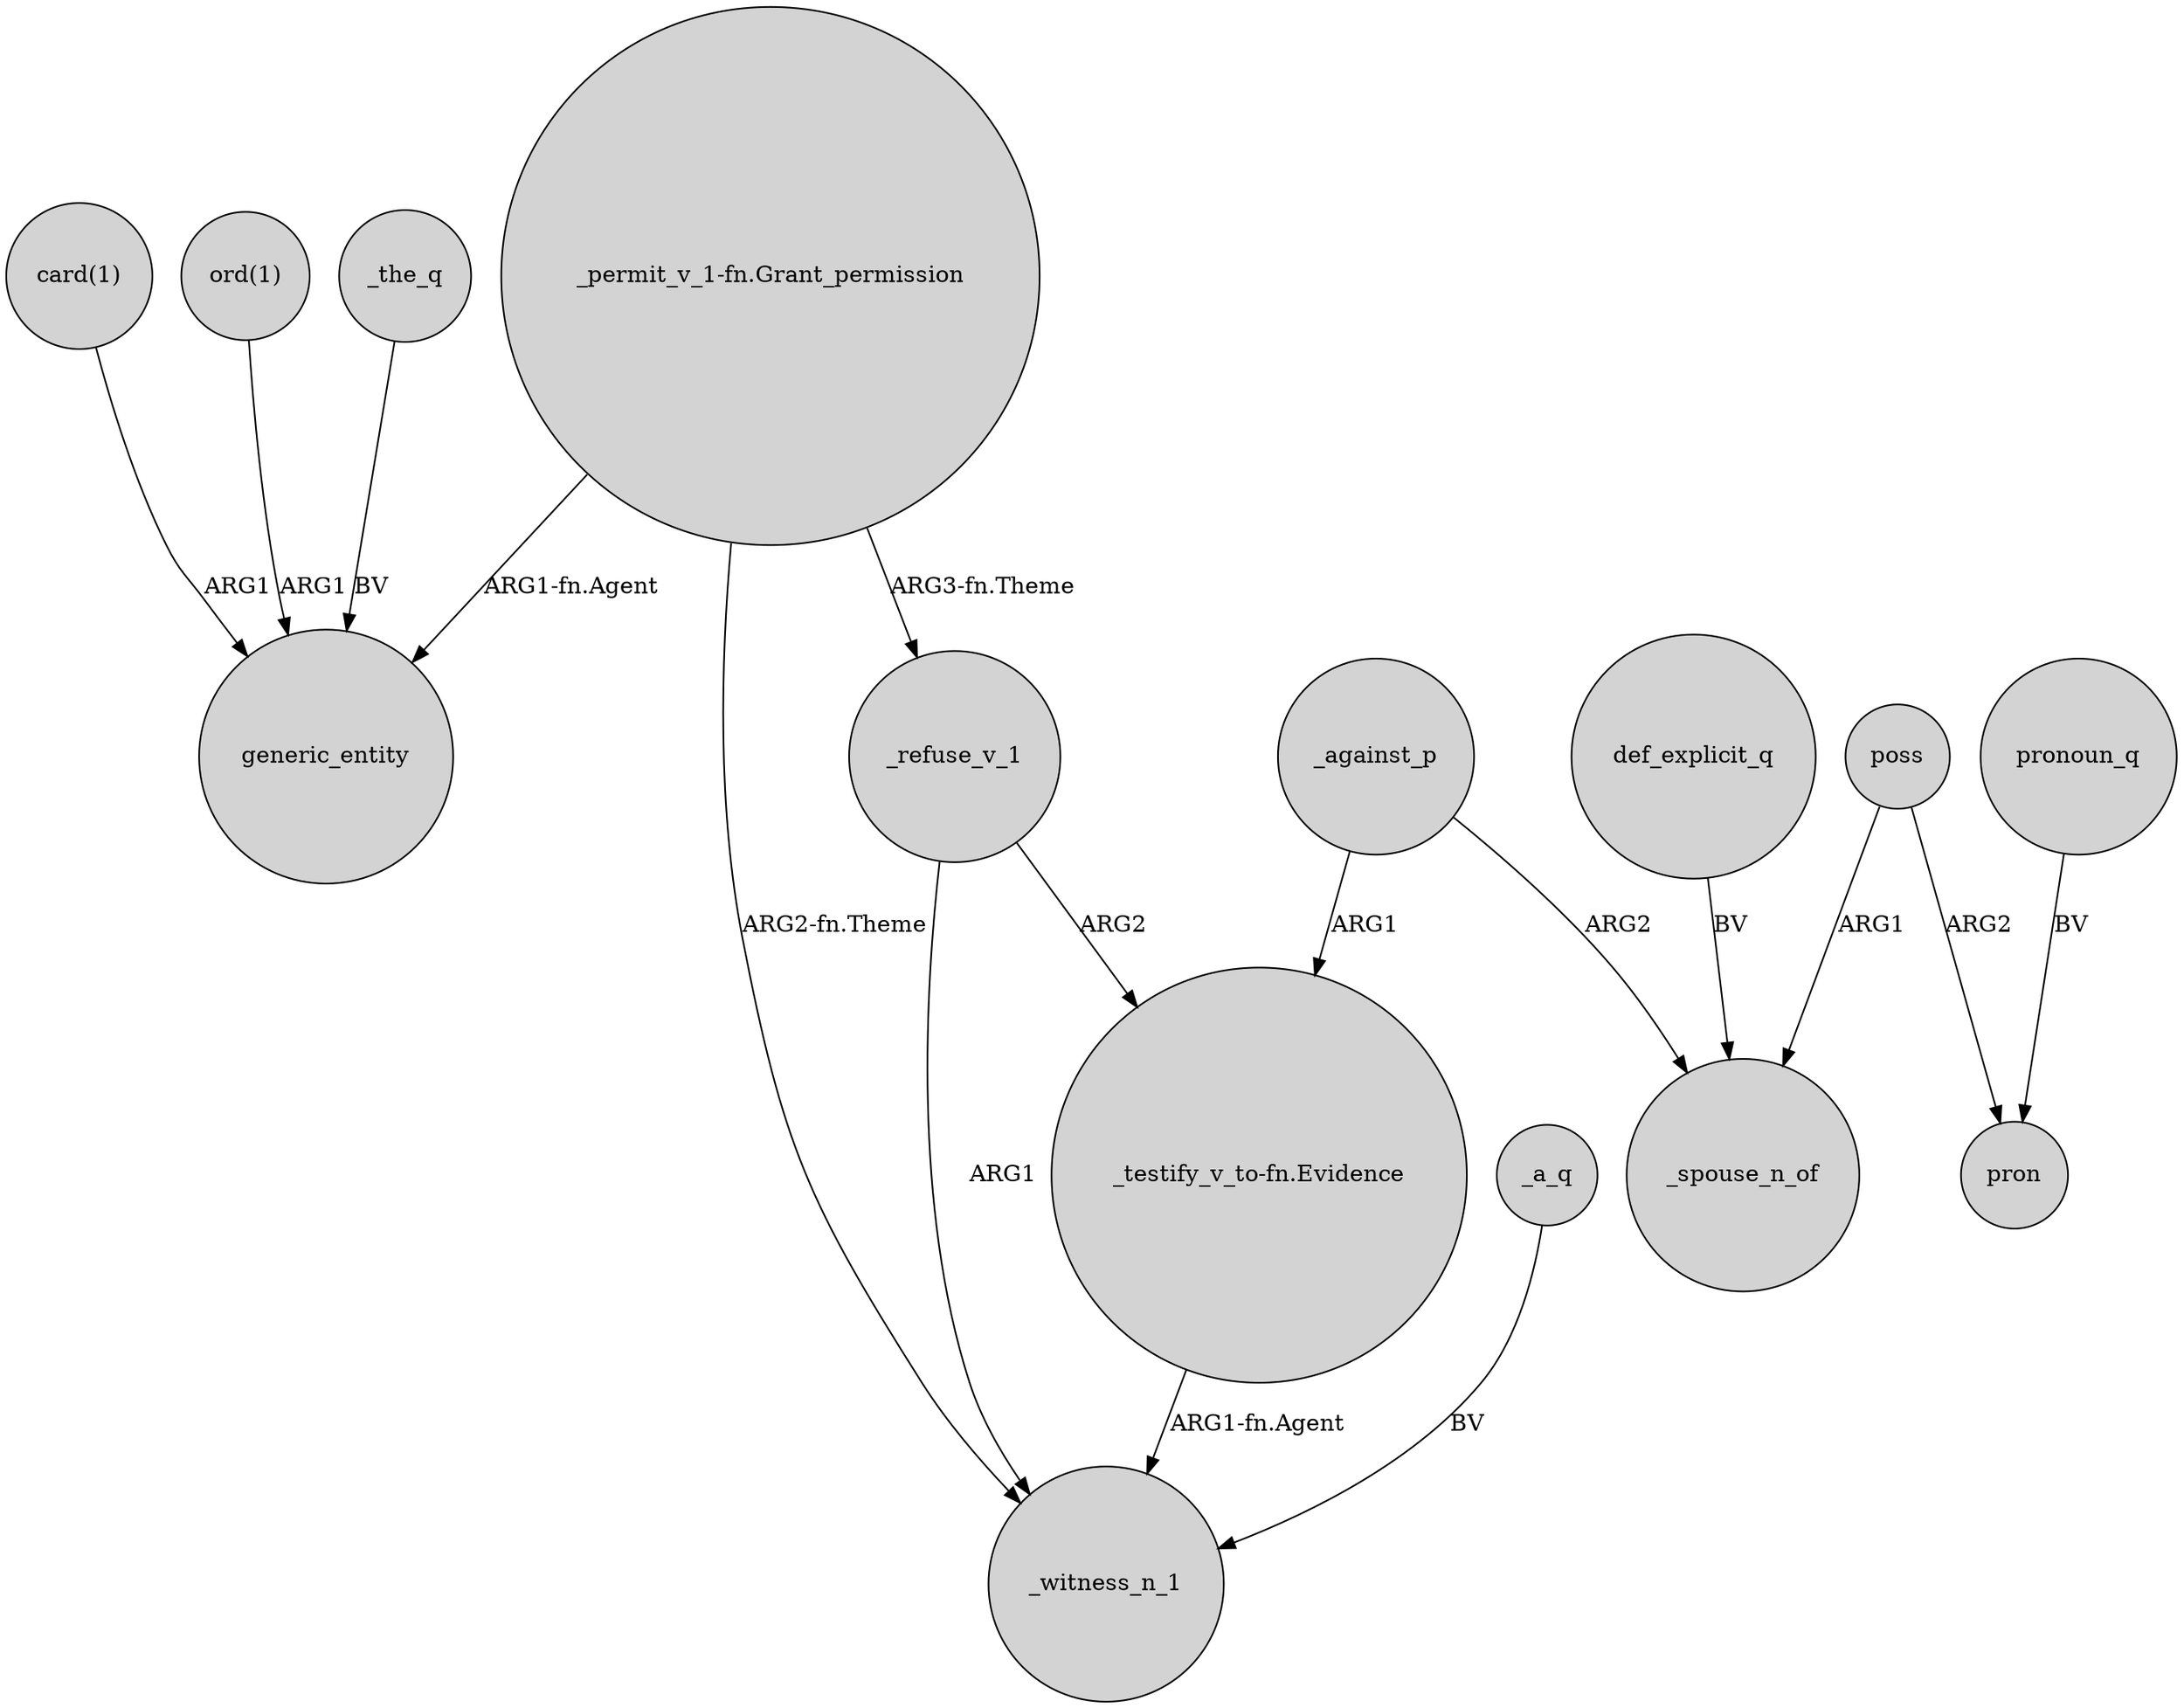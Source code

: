 digraph {
	node [shape=circle style=filled]
	"ord(1)" -> generic_entity [label=ARG1]
	_the_q -> generic_entity [label=BV]
	"card(1)" -> generic_entity [label=ARG1]
	_refuse_v_1 -> "_testify_v_to-fn.Evidence" [label=ARG2]
	poss -> _spouse_n_of [label=ARG1]
	_against_p -> "_testify_v_to-fn.Evidence" [label=ARG1]
	poss -> pron [label=ARG2]
	"_testify_v_to-fn.Evidence" -> _witness_n_1 [label="ARG1-fn.Agent"]
	"_permit_v_1-fn.Grant_permission" -> generic_entity [label="ARG1-fn.Agent"]
	"_permit_v_1-fn.Grant_permission" -> _witness_n_1 [label="ARG2-fn.Theme"]
	_against_p -> _spouse_n_of [label=ARG2]
	def_explicit_q -> _spouse_n_of [label=BV]
	_a_q -> _witness_n_1 [label=BV]
	"_permit_v_1-fn.Grant_permission" -> _refuse_v_1 [label="ARG3-fn.Theme"]
	_refuse_v_1 -> _witness_n_1 [label=ARG1]
	pronoun_q -> pron [label=BV]
}
